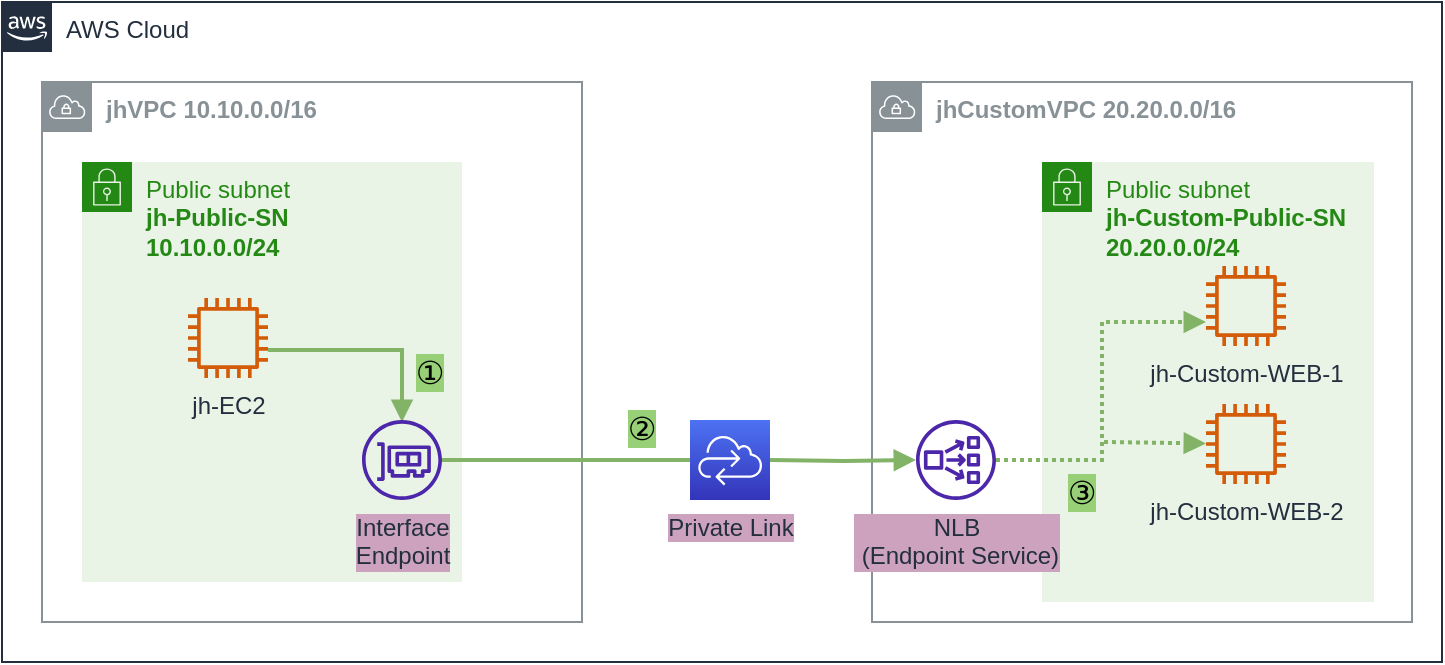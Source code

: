 <mxfile version="20.3.0" type="device"><diagram id="Nha9DckxzOW9cZ-GAf2E" name="페이지-1"><mxGraphModel dx="939" dy="892" grid="1" gridSize="10" guides="1" tooltips="1" connect="1" arrows="1" fold="1" page="1" pageScale="1" pageWidth="827" pageHeight="1169" math="0" shadow="0"><root><mxCell id="0"/><mxCell id="1" parent="0"/><mxCell id="ZtclFgQQLDOAhcwY8kZS-1" value="AWS Cloud" style="points=[[0,0],[0.25,0],[0.5,0],[0.75,0],[1,0],[1,0.25],[1,0.5],[1,0.75],[1,1],[0.75,1],[0.5,1],[0.25,1],[0,1],[0,0.75],[0,0.5],[0,0.25]];outlineConnect=0;gradientColor=none;html=1;whiteSpace=wrap;fontSize=12;fontStyle=0;container=1;pointerEvents=0;collapsible=0;recursiveResize=0;shape=mxgraph.aws4.group;grIcon=mxgraph.aws4.group_aws_cloud_alt;strokeColor=#232F3E;fillColor=none;verticalAlign=top;align=left;spacingLeft=30;fontColor=#232F3E;dashed=0;" parent="1" vertex="1"><mxGeometry x="70" y="90" width="720" height="330" as="geometry"/></mxCell><mxCell id="ZtclFgQQLDOAhcwY8kZS-2" value="&lt;b&gt;jhVPC&lt;/b&gt; &lt;b&gt;10.10.0.0/16&lt;/b&gt;" style="sketch=0;outlineConnect=0;gradientColor=none;html=1;whiteSpace=wrap;fontSize=12;fontStyle=0;shape=mxgraph.aws4.group;grIcon=mxgraph.aws4.group_vpc;strokeColor=#879196;fillColor=none;verticalAlign=top;align=left;spacingLeft=30;fontColor=#879196;dashed=0;" parent="ZtclFgQQLDOAhcwY8kZS-1" vertex="1"><mxGeometry x="20" y="40" width="270" height="270" as="geometry"/></mxCell><mxCell id="ZtclFgQQLDOAhcwY8kZS-3" value="Public subnet&amp;nbsp;&lt;b&gt;&lt;br&gt;jh-Public-SN&lt;/b&gt;&lt;br&gt;&lt;b&gt;10.10.0.0/24&lt;/b&gt;" style="points=[[0,0],[0.25,0],[0.5,0],[0.75,0],[1,0],[1,0.25],[1,0.5],[1,0.75],[1,1],[0.75,1],[0.5,1],[0.25,1],[0,1],[0,0.75],[0,0.5],[0,0.25]];outlineConnect=0;gradientColor=none;html=1;whiteSpace=wrap;fontSize=12;fontStyle=0;container=1;pointerEvents=0;collapsible=0;recursiveResize=0;shape=mxgraph.aws4.group;grIcon=mxgraph.aws4.group_security_group;grStroke=0;strokeColor=#248814;fillColor=#E9F3E6;verticalAlign=top;align=left;spacingLeft=30;fontColor=#248814;dashed=0;" parent="ZtclFgQQLDOAhcwY8kZS-1" vertex="1"><mxGeometry x="40" y="80" width="190" height="210" as="geometry"/></mxCell><mxCell id="mto72TUGwg798Erc-8ln-41" style="edgeStyle=orthogonalEdgeStyle;rounded=0;orthogonalLoop=1;jettySize=auto;html=1;strokeColor=#82b366;strokeWidth=2;fontColor=#000000;endArrow=block;endFill=1;fillColor=#d5e8d4;" parent="ZtclFgQQLDOAhcwY8kZS-3" edge="1"><mxGeometry relative="1" as="geometry"><mxPoint x="93" y="94" as="sourcePoint"/><mxPoint x="160" y="130" as="targetPoint"/><Array as="points"><mxPoint x="160" y="94"/></Array></mxGeometry></mxCell><mxCell id="ZtclFgQQLDOAhcwY8kZS-5" value="jh-EC2" style="sketch=0;outlineConnect=0;fontColor=#232F3E;gradientColor=none;fillColor=#D45B07;strokeColor=none;dashed=0;verticalLabelPosition=bottom;verticalAlign=top;align=center;html=1;fontSize=12;fontStyle=0;aspect=fixed;pointerEvents=1;shape=mxgraph.aws4.instance2;" parent="ZtclFgQQLDOAhcwY8kZS-3" vertex="1"><mxGeometry x="53" y="68" width="40" height="40" as="geometry"/></mxCell><mxCell id="mto72TUGwg798Erc-8ln-24" value="Interface&lt;br&gt;Endpoint" style="sketch=0;outlineConnect=0;fontColor=#232F3E;gradientColor=none;fillColor=#4D27AA;strokeColor=none;dashed=0;verticalLabelPosition=bottom;verticalAlign=top;align=center;html=1;fontSize=12;fontStyle=0;aspect=fixed;pointerEvents=1;shape=mxgraph.aws4.elastic_network_interface;labelBackgroundColor=#CDA2BE;" parent="ZtclFgQQLDOAhcwY8kZS-3" vertex="1"><mxGeometry x="140" y="129" width="40" height="40" as="geometry"/></mxCell><mxCell id="mto72TUGwg798Erc-8ln-48" value="①" style="text;html=1;strokeColor=none;fillColor=none;align=center;verticalAlign=middle;whiteSpace=wrap;rounded=0;fontSize=16;labelBackgroundColor=#97D077;" parent="ZtclFgQQLDOAhcwY8kZS-3" vertex="1"><mxGeometry x="154" y="90" width="40" height="30" as="geometry"/></mxCell><mxCell id="mto72TUGwg798Erc-8ln-7" value="&lt;b&gt;jhCustomVPC 20.20.0.0/16&lt;/b&gt;" style="sketch=0;outlineConnect=0;gradientColor=none;html=1;whiteSpace=wrap;fontSize=12;fontStyle=0;shape=mxgraph.aws4.group;grIcon=mxgraph.aws4.group_vpc;strokeColor=#879196;fillColor=none;verticalAlign=top;align=left;spacingLeft=30;fontColor=#879196;dashed=0;" parent="ZtclFgQQLDOAhcwY8kZS-1" vertex="1"><mxGeometry x="435" y="40" width="270" height="270" as="geometry"/></mxCell><mxCell id="mto72TUGwg798Erc-8ln-8" value="Public subnet&amp;nbsp;&lt;b&gt;&lt;br&gt;jh-Custom-Public-SN&lt;/b&gt;&lt;br&gt;&lt;b&gt;20.20.0.0/24&lt;/b&gt;" style="points=[[0,0],[0.25,0],[0.5,0],[0.75,0],[1,0],[1,0.25],[1,0.5],[1,0.75],[1,1],[0.75,1],[0.5,1],[0.25,1],[0,1],[0,0.75],[0,0.5],[0,0.25]];outlineConnect=0;gradientColor=none;html=1;whiteSpace=wrap;fontSize=12;fontStyle=0;container=1;pointerEvents=0;collapsible=0;recursiveResize=0;shape=mxgraph.aws4.group;grIcon=mxgraph.aws4.group_security_group;grStroke=0;strokeColor=#248814;fillColor=#E9F3E6;verticalAlign=top;align=left;spacingLeft=30;fontColor=#248814;dashed=0;" parent="ZtclFgQQLDOAhcwY8kZS-1" vertex="1"><mxGeometry x="520" y="80" width="166" height="220" as="geometry"/></mxCell><mxCell id="mto72TUGwg798Erc-8ln-9" value="jh-Custom-WEB-1" style="sketch=0;outlineConnect=0;fontColor=#232F3E;gradientColor=none;fillColor=#D45B07;strokeColor=none;dashed=0;verticalLabelPosition=bottom;verticalAlign=top;align=center;html=1;fontSize=12;fontStyle=0;aspect=fixed;pointerEvents=1;shape=mxgraph.aws4.instance2;" parent="mto72TUGwg798Erc-8ln-8" vertex="1"><mxGeometry x="82" y="52" width="40" height="40" as="geometry"/></mxCell><mxCell id="mto72TUGwg798Erc-8ln-10" value="jh-Custom-WEB-2" style="sketch=0;outlineConnect=0;fontColor=#232F3E;gradientColor=none;fillColor=#D45B07;strokeColor=none;dashed=0;verticalLabelPosition=bottom;verticalAlign=top;align=center;html=1;fontSize=12;fontStyle=0;aspect=fixed;pointerEvents=1;shape=mxgraph.aws4.instance2;" parent="mto72TUGwg798Erc-8ln-8" vertex="1"><mxGeometry x="82" y="121" width="40" height="40" as="geometry"/></mxCell><mxCell id="mto72TUGwg798Erc-8ln-45" style="edgeStyle=orthogonalEdgeStyle;rounded=0;orthogonalLoop=1;jettySize=auto;html=1;strokeColor=#82b366;strokeWidth=2;fontColor=#000000;endArrow=block;endFill=1;fillColor=#d5e8d4;dashed=1;dashPattern=1 1;" parent="ZtclFgQQLDOAhcwY8kZS-1" source="mto72TUGwg798Erc-8ln-23" target="mto72TUGwg798Erc-8ln-9" edge="1"><mxGeometry relative="1" as="geometry"><Array as="points"><mxPoint x="550" y="229"/><mxPoint x="550" y="160"/></Array></mxGeometry></mxCell><mxCell id="mto72TUGwg798Erc-8ln-23" value="NLB&lt;br&gt;&amp;nbsp;(Endpoint Service)" style="sketch=0;outlineConnect=0;fontColor=#232F3E;gradientColor=none;fillColor=#4D27AA;strokeColor=none;dashed=0;verticalLabelPosition=bottom;verticalAlign=top;align=center;html=1;fontSize=12;fontStyle=0;aspect=fixed;pointerEvents=1;shape=mxgraph.aws4.network_load_balancer;labelBackgroundColor=#CDA2BE;" parent="ZtclFgQQLDOAhcwY8kZS-1" vertex="1"><mxGeometry x="457" y="209" width="40" height="40" as="geometry"/></mxCell><mxCell id="mto72TUGwg798Erc-8ln-44" style="edgeStyle=orthogonalEdgeStyle;rounded=0;orthogonalLoop=1;jettySize=auto;html=1;strokeColor=#82b366;strokeWidth=2;fontColor=#000000;endArrow=block;endFill=1;fillColor=#d5e8d4;" parent="ZtclFgQQLDOAhcwY8kZS-1" target="mto72TUGwg798Erc-8ln-23" edge="1"><mxGeometry relative="1" as="geometry"><mxPoint x="384" y="229" as="sourcePoint"/></mxGeometry></mxCell><mxCell id="mto72TUGwg798Erc-8ln-43" style="edgeStyle=orthogonalEdgeStyle;rounded=0;orthogonalLoop=1;jettySize=auto;html=1;strokeColor=#82b366;strokeWidth=2;fontColor=#000000;endArrow=none;endFill=0;fillColor=#d5e8d4;" parent="ZtclFgQQLDOAhcwY8kZS-1" source="mto72TUGwg798Erc-8ln-24" edge="1"><mxGeometry relative="1" as="geometry"><mxPoint x="344" y="229" as="targetPoint"/></mxGeometry></mxCell><mxCell id="mto72TUGwg798Erc-8ln-46" value="" style="endArrow=block;html=1;rounded=0;dashed=1;dashPattern=1 1;strokeColor=#82b366;strokeWidth=2;fontColor=#000000;endFill=1;fillColor=#d5e8d4;" parent="ZtclFgQQLDOAhcwY8kZS-1" target="mto72TUGwg798Erc-8ln-10" edge="1"><mxGeometry width="50" height="50" relative="1" as="geometry"><mxPoint x="551" y="220" as="sourcePoint"/><mxPoint x="490" y="340" as="targetPoint"/></mxGeometry></mxCell><mxCell id="mto72TUGwg798Erc-8ln-49" value="②" style="text;html=1;strokeColor=none;fillColor=none;align=center;verticalAlign=middle;whiteSpace=wrap;rounded=0;fontSize=16;labelBackgroundColor=#97D077;" parent="ZtclFgQQLDOAhcwY8kZS-1" vertex="1"><mxGeometry x="300" y="200" width="40" height="25" as="geometry"/></mxCell><mxCell id="mto72TUGwg798Erc-8ln-50" value="③" style="text;html=1;strokeColor=none;fillColor=none;align=center;verticalAlign=middle;whiteSpace=wrap;rounded=0;fontSize=16;labelBackgroundColor=#97D077;" parent="ZtclFgQQLDOAhcwY8kZS-1" vertex="1"><mxGeometry x="520" y="230" width="40" height="30" as="geometry"/></mxCell><mxCell id="LK4QqLLHyP83W2FsAhWp-1" value="Private Link" style="sketch=0;points=[[0,0,0],[0.25,0,0],[0.5,0,0],[0.75,0,0],[1,0,0],[0,1,0],[0.25,1,0],[0.5,1,0],[0.75,1,0],[1,1,0],[0,0.25,0],[0,0.5,0],[0,0.75,0],[1,0.25,0],[1,0.5,0],[1,0.75,0]];outlineConnect=0;fontColor=#232F3E;gradientColor=#4D72F3;gradientDirection=north;fillColor=#3334B9;strokeColor=#ffffff;dashed=0;verticalLabelPosition=bottom;verticalAlign=top;align=center;html=1;fontSize=12;fontStyle=0;aspect=fixed;shape=mxgraph.aws4.resourceIcon;resIcon=mxgraph.aws4.cloud_control_api;rounded=0;shadow=0;labelBackgroundColor=#CDA2BE;" vertex="1" parent="ZtclFgQQLDOAhcwY8kZS-1"><mxGeometry x="344" y="209" width="40" height="40" as="geometry"/></mxCell></root></mxGraphModel></diagram></mxfile>